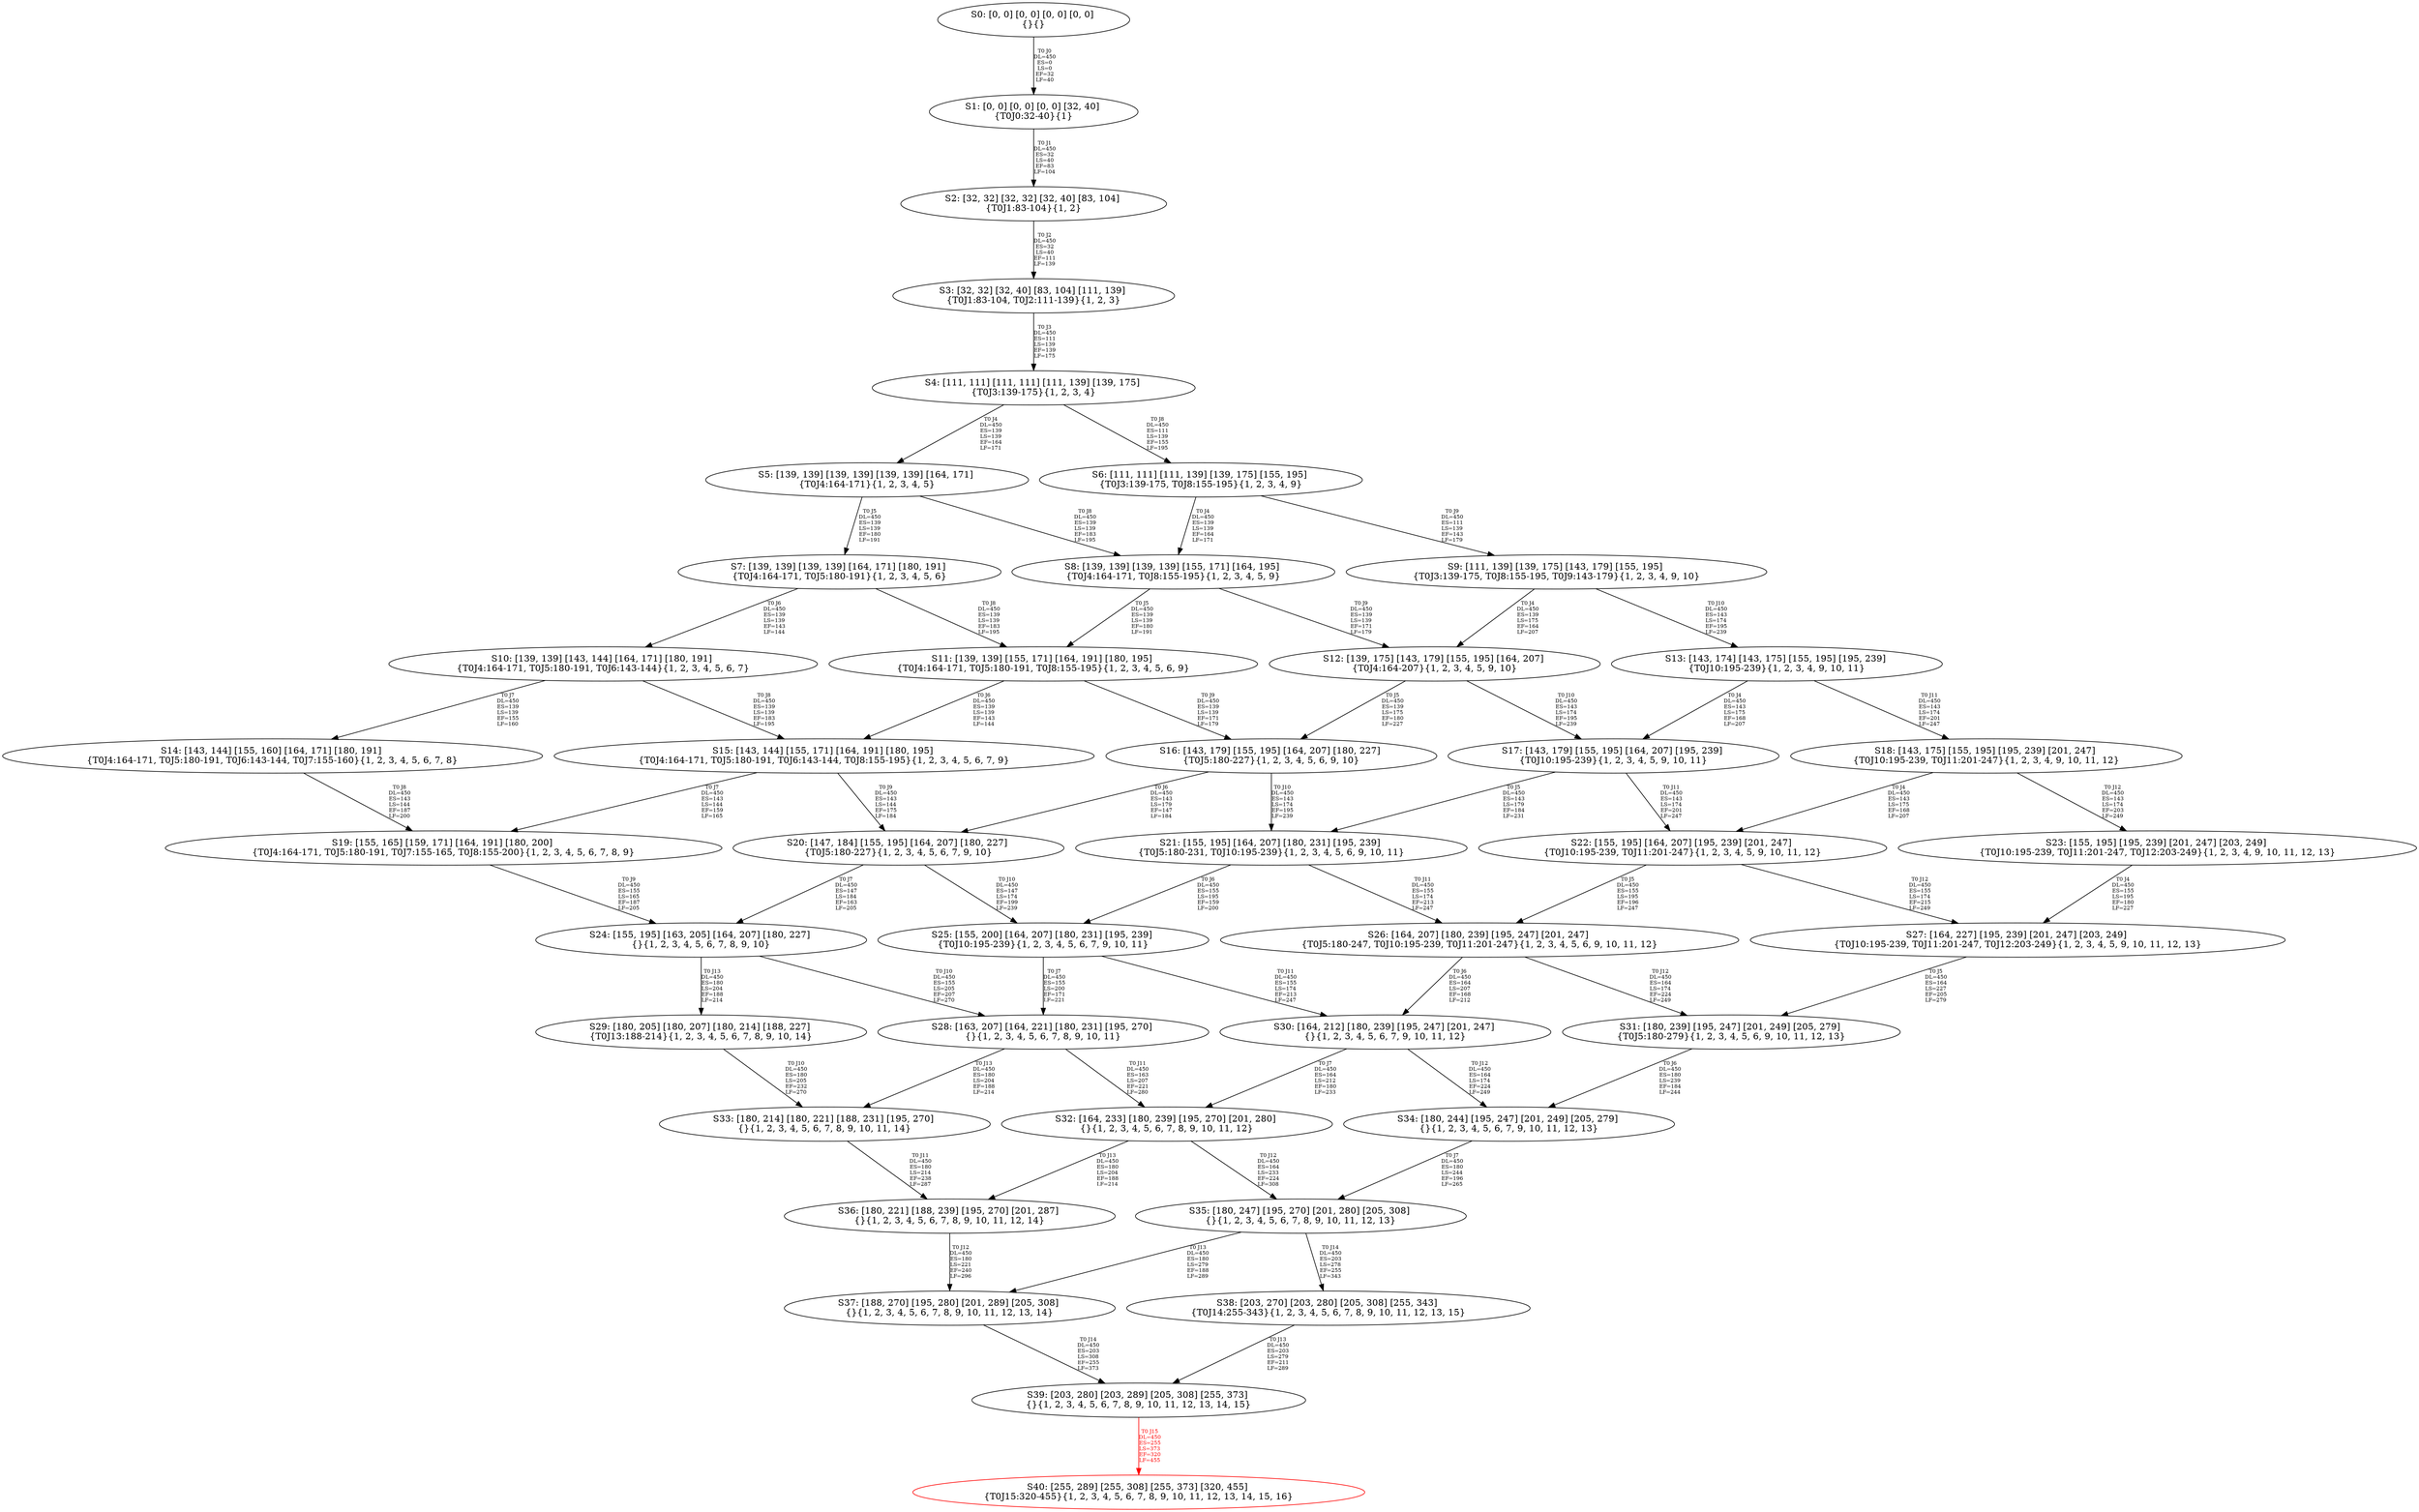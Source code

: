 digraph {
	S0[label="S0: [0, 0] [0, 0] [0, 0] [0, 0] \n{}{}"];
	S1[label="S1: [0, 0] [0, 0] [0, 0] [32, 40] \n{T0J0:32-40}{1}"];
	S2[label="S2: [32, 32] [32, 32] [32, 40] [83, 104] \n{T0J1:83-104}{1, 2}"];
	S3[label="S3: [32, 32] [32, 40] [83, 104] [111, 139] \n{T0J1:83-104, T0J2:111-139}{1, 2, 3}"];
	S4[label="S4: [111, 111] [111, 111] [111, 139] [139, 175] \n{T0J3:139-175}{1, 2, 3, 4}"];
	S5[label="S5: [139, 139] [139, 139] [139, 139] [164, 171] \n{T0J4:164-171}{1, 2, 3, 4, 5}"];
	S6[label="S6: [111, 111] [111, 139] [139, 175] [155, 195] \n{T0J3:139-175, T0J8:155-195}{1, 2, 3, 4, 9}"];
	S7[label="S7: [139, 139] [139, 139] [164, 171] [180, 191] \n{T0J4:164-171, T0J5:180-191}{1, 2, 3, 4, 5, 6}"];
	S8[label="S8: [139, 139] [139, 139] [155, 171] [164, 195] \n{T0J4:164-171, T0J8:155-195}{1, 2, 3, 4, 5, 9}"];
	S9[label="S9: [111, 139] [139, 175] [143, 179] [155, 195] \n{T0J3:139-175, T0J8:155-195, T0J9:143-179}{1, 2, 3, 4, 9, 10}"];
	S10[label="S10: [139, 139] [143, 144] [164, 171] [180, 191] \n{T0J4:164-171, T0J5:180-191, T0J6:143-144}{1, 2, 3, 4, 5, 6, 7}"];
	S11[label="S11: [139, 139] [155, 171] [164, 191] [180, 195] \n{T0J4:164-171, T0J5:180-191, T0J8:155-195}{1, 2, 3, 4, 5, 6, 9}"];
	S12[label="S12: [139, 175] [143, 179] [155, 195] [164, 207] \n{T0J4:164-207}{1, 2, 3, 4, 5, 9, 10}"];
	S13[label="S13: [143, 174] [143, 175] [155, 195] [195, 239] \n{T0J10:195-239}{1, 2, 3, 4, 9, 10, 11}"];
	S14[label="S14: [143, 144] [155, 160] [164, 171] [180, 191] \n{T0J4:164-171, T0J5:180-191, T0J6:143-144, T0J7:155-160}{1, 2, 3, 4, 5, 6, 7, 8}"];
	S15[label="S15: [143, 144] [155, 171] [164, 191] [180, 195] \n{T0J4:164-171, T0J5:180-191, T0J6:143-144, T0J8:155-195}{1, 2, 3, 4, 5, 6, 7, 9}"];
	S16[label="S16: [143, 179] [155, 195] [164, 207] [180, 227] \n{T0J5:180-227}{1, 2, 3, 4, 5, 6, 9, 10}"];
	S17[label="S17: [143, 179] [155, 195] [164, 207] [195, 239] \n{T0J10:195-239}{1, 2, 3, 4, 5, 9, 10, 11}"];
	S18[label="S18: [143, 175] [155, 195] [195, 239] [201, 247] \n{T0J10:195-239, T0J11:201-247}{1, 2, 3, 4, 9, 10, 11, 12}"];
	S19[label="S19: [155, 165] [159, 171] [164, 191] [180, 200] \n{T0J4:164-171, T0J5:180-191, T0J7:155-165, T0J8:155-200}{1, 2, 3, 4, 5, 6, 7, 8, 9}"];
	S20[label="S20: [147, 184] [155, 195] [164, 207] [180, 227] \n{T0J5:180-227}{1, 2, 3, 4, 5, 6, 7, 9, 10}"];
	S21[label="S21: [155, 195] [164, 207] [180, 231] [195, 239] \n{T0J5:180-231, T0J10:195-239}{1, 2, 3, 4, 5, 6, 9, 10, 11}"];
	S22[label="S22: [155, 195] [164, 207] [195, 239] [201, 247] \n{T0J10:195-239, T0J11:201-247}{1, 2, 3, 4, 5, 9, 10, 11, 12}"];
	S23[label="S23: [155, 195] [195, 239] [201, 247] [203, 249] \n{T0J10:195-239, T0J11:201-247, T0J12:203-249}{1, 2, 3, 4, 9, 10, 11, 12, 13}"];
	S24[label="S24: [155, 195] [163, 205] [164, 207] [180, 227] \n{}{1, 2, 3, 4, 5, 6, 7, 8, 9, 10}"];
	S25[label="S25: [155, 200] [164, 207] [180, 231] [195, 239] \n{T0J10:195-239}{1, 2, 3, 4, 5, 6, 7, 9, 10, 11}"];
	S26[label="S26: [164, 207] [180, 239] [195, 247] [201, 247] \n{T0J5:180-247, T0J10:195-239, T0J11:201-247}{1, 2, 3, 4, 5, 6, 9, 10, 11, 12}"];
	S27[label="S27: [164, 227] [195, 239] [201, 247] [203, 249] \n{T0J10:195-239, T0J11:201-247, T0J12:203-249}{1, 2, 3, 4, 5, 9, 10, 11, 12, 13}"];
	S28[label="S28: [163, 207] [164, 221] [180, 231] [195, 270] \n{}{1, 2, 3, 4, 5, 6, 7, 8, 9, 10, 11}"];
	S29[label="S29: [180, 205] [180, 207] [180, 214] [188, 227] \n{T0J13:188-214}{1, 2, 3, 4, 5, 6, 7, 8, 9, 10, 14}"];
	S30[label="S30: [164, 212] [180, 239] [195, 247] [201, 247] \n{}{1, 2, 3, 4, 5, 6, 7, 9, 10, 11, 12}"];
	S31[label="S31: [180, 239] [195, 247] [201, 249] [205, 279] \n{T0J5:180-279}{1, 2, 3, 4, 5, 6, 9, 10, 11, 12, 13}"];
	S32[label="S32: [164, 233] [180, 239] [195, 270] [201, 280] \n{}{1, 2, 3, 4, 5, 6, 7, 8, 9, 10, 11, 12}"];
	S33[label="S33: [180, 214] [180, 221] [188, 231] [195, 270] \n{}{1, 2, 3, 4, 5, 6, 7, 8, 9, 10, 11, 14}"];
	S34[label="S34: [180, 244] [195, 247] [201, 249] [205, 279] \n{}{1, 2, 3, 4, 5, 6, 7, 9, 10, 11, 12, 13}"];
	S35[label="S35: [180, 247] [195, 270] [201, 280] [205, 308] \n{}{1, 2, 3, 4, 5, 6, 7, 8, 9, 10, 11, 12, 13}"];
	S36[label="S36: [180, 221] [188, 239] [195, 270] [201, 287] \n{}{1, 2, 3, 4, 5, 6, 7, 8, 9, 10, 11, 12, 14}"];
	S37[label="S37: [188, 270] [195, 280] [201, 289] [205, 308] \n{}{1, 2, 3, 4, 5, 6, 7, 8, 9, 10, 11, 12, 13, 14}"];
	S38[label="S38: [203, 270] [203, 280] [205, 308] [255, 343] \n{T0J14:255-343}{1, 2, 3, 4, 5, 6, 7, 8, 9, 10, 11, 12, 13, 15}"];
	S39[label="S39: [203, 280] [203, 289] [205, 308] [255, 373] \n{}{1, 2, 3, 4, 5, 6, 7, 8, 9, 10, 11, 12, 13, 14, 15}"];
	S40[label="S40: [255, 289] [255, 308] [255, 373] [320, 455] \n{T0J15:320-455}{1, 2, 3, 4, 5, 6, 7, 8, 9, 10, 11, 12, 13, 14, 15, 16}"];
	S0 -> S1[label="T0 J0\nDL=450\nES=0\nLS=0\nEF=32\nLF=40",fontsize=8];
	S1 -> S2[label="T0 J1\nDL=450\nES=32\nLS=40\nEF=83\nLF=104",fontsize=8];
	S2 -> S3[label="T0 J2\nDL=450\nES=32\nLS=40\nEF=111\nLF=139",fontsize=8];
	S3 -> S4[label="T0 J3\nDL=450\nES=111\nLS=139\nEF=139\nLF=175",fontsize=8];
	S4 -> S5[label="T0 J4\nDL=450\nES=139\nLS=139\nEF=164\nLF=171",fontsize=8];
	S4 -> S6[label="T0 J8\nDL=450\nES=111\nLS=139\nEF=155\nLF=195",fontsize=8];
	S5 -> S7[label="T0 J5\nDL=450\nES=139\nLS=139\nEF=180\nLF=191",fontsize=8];
	S5 -> S8[label="T0 J8\nDL=450\nES=139\nLS=139\nEF=183\nLF=195",fontsize=8];
	S6 -> S8[label="T0 J4\nDL=450\nES=139\nLS=139\nEF=164\nLF=171",fontsize=8];
	S6 -> S9[label="T0 J9\nDL=450\nES=111\nLS=139\nEF=143\nLF=179",fontsize=8];
	S7 -> S10[label="T0 J6\nDL=450\nES=139\nLS=139\nEF=143\nLF=144",fontsize=8];
	S7 -> S11[label="T0 J8\nDL=450\nES=139\nLS=139\nEF=183\nLF=195",fontsize=8];
	S8 -> S11[label="T0 J5\nDL=450\nES=139\nLS=139\nEF=180\nLF=191",fontsize=8];
	S8 -> S12[label="T0 J9\nDL=450\nES=139\nLS=139\nEF=171\nLF=179",fontsize=8];
	S9 -> S12[label="T0 J4\nDL=450\nES=139\nLS=175\nEF=164\nLF=207",fontsize=8];
	S9 -> S13[label="T0 J10\nDL=450\nES=143\nLS=174\nEF=195\nLF=239",fontsize=8];
	S10 -> S14[label="T0 J7\nDL=450\nES=139\nLS=139\nEF=155\nLF=160",fontsize=8];
	S10 -> S15[label="T0 J8\nDL=450\nES=139\nLS=139\nEF=183\nLF=195",fontsize=8];
	S11 -> S15[label="T0 J6\nDL=450\nES=139\nLS=139\nEF=143\nLF=144",fontsize=8];
	S11 -> S16[label="T0 J9\nDL=450\nES=139\nLS=139\nEF=171\nLF=179",fontsize=8];
	S12 -> S16[label="T0 J5\nDL=450\nES=139\nLS=175\nEF=180\nLF=227",fontsize=8];
	S12 -> S17[label="T0 J10\nDL=450\nES=143\nLS=174\nEF=195\nLF=239",fontsize=8];
	S13 -> S17[label="T0 J4\nDL=450\nES=143\nLS=175\nEF=168\nLF=207",fontsize=8];
	S13 -> S18[label="T0 J11\nDL=450\nES=143\nLS=174\nEF=201\nLF=247",fontsize=8];
	S14 -> S19[label="T0 J8\nDL=450\nES=143\nLS=144\nEF=187\nLF=200",fontsize=8];
	S15 -> S19[label="T0 J7\nDL=450\nES=143\nLS=144\nEF=159\nLF=165",fontsize=8];
	S15 -> S20[label="T0 J9\nDL=450\nES=143\nLS=144\nEF=175\nLF=184",fontsize=8];
	S16 -> S20[label="T0 J6\nDL=450\nES=143\nLS=179\nEF=147\nLF=184",fontsize=8];
	S16 -> S21[label="T0 J10\nDL=450\nES=143\nLS=174\nEF=195\nLF=239",fontsize=8];
	S17 -> S21[label="T0 J5\nDL=450\nES=143\nLS=179\nEF=184\nLF=231",fontsize=8];
	S17 -> S22[label="T0 J11\nDL=450\nES=143\nLS=174\nEF=201\nLF=247",fontsize=8];
	S18 -> S22[label="T0 J4\nDL=450\nES=143\nLS=175\nEF=168\nLF=207",fontsize=8];
	S18 -> S23[label="T0 J12\nDL=450\nES=143\nLS=174\nEF=203\nLF=249",fontsize=8];
	S19 -> S24[label="T0 J9\nDL=450\nES=155\nLS=165\nEF=187\nLF=205",fontsize=8];
	S20 -> S24[label="T0 J7\nDL=450\nES=147\nLS=184\nEF=163\nLF=205",fontsize=8];
	S20 -> S25[label="T0 J10\nDL=450\nES=147\nLS=174\nEF=199\nLF=239",fontsize=8];
	S21 -> S25[label="T0 J6\nDL=450\nES=155\nLS=195\nEF=159\nLF=200",fontsize=8];
	S21 -> S26[label="T0 J11\nDL=450\nES=155\nLS=174\nEF=213\nLF=247",fontsize=8];
	S22 -> S26[label="T0 J5\nDL=450\nES=155\nLS=195\nEF=196\nLF=247",fontsize=8];
	S22 -> S27[label="T0 J12\nDL=450\nES=155\nLS=174\nEF=215\nLF=249",fontsize=8];
	S23 -> S27[label="T0 J4\nDL=450\nES=155\nLS=195\nEF=180\nLF=227",fontsize=8];
	S24 -> S28[label="T0 J10\nDL=450\nES=155\nLS=205\nEF=207\nLF=270",fontsize=8];
	S24 -> S29[label="T0 J13\nDL=450\nES=180\nLS=204\nEF=188\nLF=214",fontsize=8];
	S25 -> S28[label="T0 J7\nDL=450\nES=155\nLS=200\nEF=171\nLF=221",fontsize=8];
	S25 -> S30[label="T0 J11\nDL=450\nES=155\nLS=174\nEF=213\nLF=247",fontsize=8];
	S26 -> S30[label="T0 J6\nDL=450\nES=164\nLS=207\nEF=168\nLF=212",fontsize=8];
	S26 -> S31[label="T0 J12\nDL=450\nES=164\nLS=174\nEF=224\nLF=249",fontsize=8];
	S27 -> S31[label="T0 J5\nDL=450\nES=164\nLS=227\nEF=205\nLF=279",fontsize=8];
	S28 -> S32[label="T0 J11\nDL=450\nES=163\nLS=207\nEF=221\nLF=280",fontsize=8];
	S28 -> S33[label="T0 J13\nDL=450\nES=180\nLS=204\nEF=188\nLF=214",fontsize=8];
	S29 -> S33[label="T0 J10\nDL=450\nES=180\nLS=205\nEF=232\nLF=270",fontsize=8];
	S30 -> S32[label="T0 J7\nDL=450\nES=164\nLS=212\nEF=180\nLF=233",fontsize=8];
	S30 -> S34[label="T0 J12\nDL=450\nES=164\nLS=174\nEF=224\nLF=249",fontsize=8];
	S31 -> S34[label="T0 J6\nDL=450\nES=180\nLS=239\nEF=184\nLF=244",fontsize=8];
	S32 -> S35[label="T0 J12\nDL=450\nES=164\nLS=233\nEF=224\nLF=308",fontsize=8];
	S32 -> S36[label="T0 J13\nDL=450\nES=180\nLS=204\nEF=188\nLF=214",fontsize=8];
	S33 -> S36[label="T0 J11\nDL=450\nES=180\nLS=214\nEF=238\nLF=287",fontsize=8];
	S34 -> S35[label="T0 J7\nDL=450\nES=180\nLS=244\nEF=196\nLF=265",fontsize=8];
	S35 -> S37[label="T0 J13\nDL=450\nES=180\nLS=279\nEF=188\nLF=289",fontsize=8];
	S35 -> S38[label="T0 J14\nDL=450\nES=203\nLS=278\nEF=255\nLF=343",fontsize=8];
	S36 -> S37[label="T0 J12\nDL=450\nES=180\nLS=221\nEF=240\nLF=296",fontsize=8];
	S37 -> S39[label="T0 J14\nDL=450\nES=203\nLS=308\nEF=255\nLF=373",fontsize=8];
	S38 -> S39[label="T0 J13\nDL=450\nES=203\nLS=279\nEF=211\nLF=289",fontsize=8];
	S39 -> S40[label="T0 J15\nDL=450\nES=255\nLS=373\nEF=320\nLF=455",color=Red,fontcolor=Red,fontsize=8];
S40[color=Red];
}
